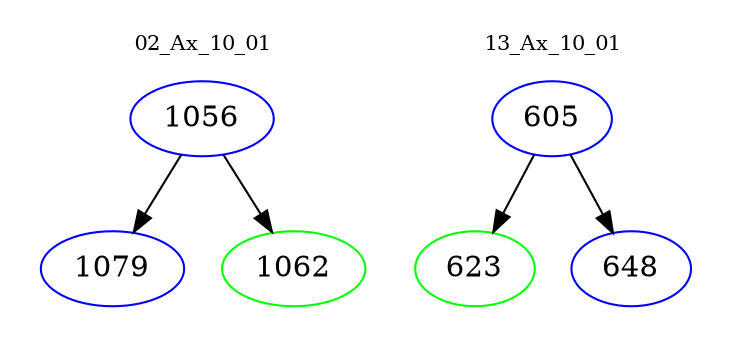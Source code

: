 digraph{
subgraph cluster_0 {
color = white
label = "02_Ax_10_01";
fontsize=10;
T0_1056 [label="1056", color="blue"]
T0_1056 -> T0_1079 [color="black"]
T0_1079 [label="1079", color="blue"]
T0_1056 -> T0_1062 [color="black"]
T0_1062 [label="1062", color="green"]
}
subgraph cluster_1 {
color = white
label = "13_Ax_10_01";
fontsize=10;
T1_605 [label="605", color="blue"]
T1_605 -> T1_623 [color="black"]
T1_623 [label="623", color="green"]
T1_605 -> T1_648 [color="black"]
T1_648 [label="648", color="blue"]
}
}
